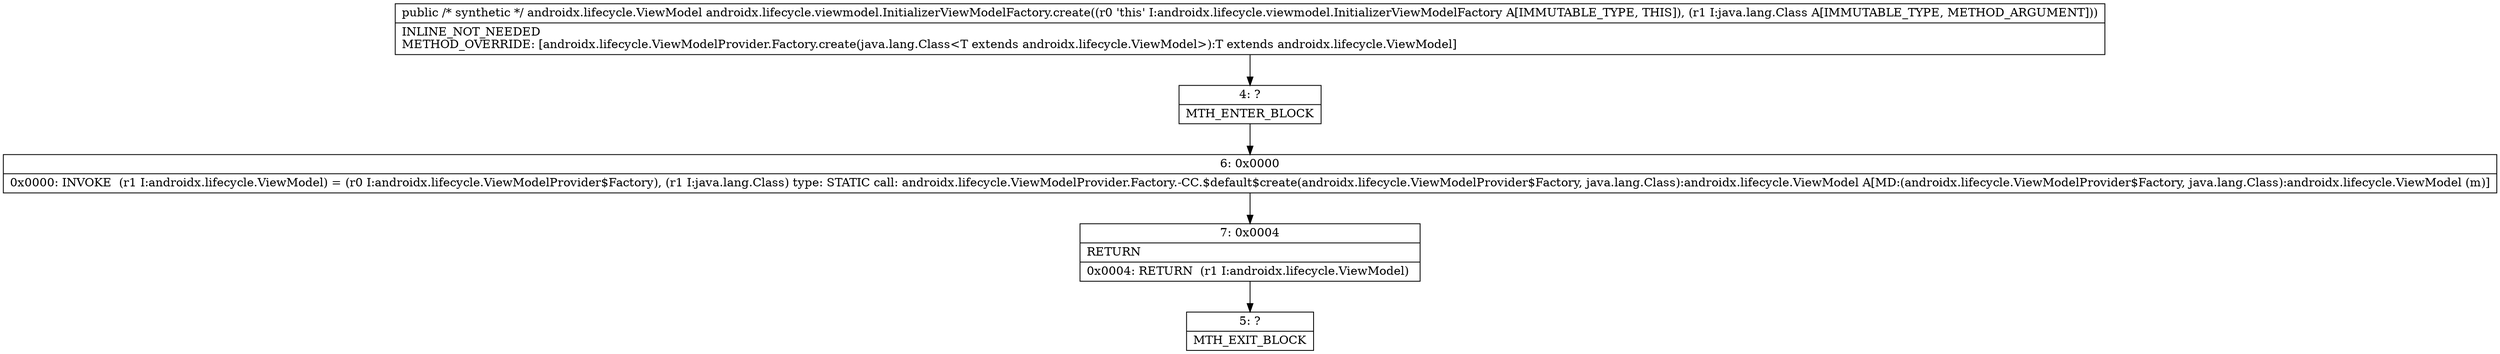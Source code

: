digraph "CFG forandroidx.lifecycle.viewmodel.InitializerViewModelFactory.create(Ljava\/lang\/Class;)Landroidx\/lifecycle\/ViewModel;" {
Node_4 [shape=record,label="{4\:\ ?|MTH_ENTER_BLOCK\l}"];
Node_6 [shape=record,label="{6\:\ 0x0000|0x0000: INVOKE  (r1 I:androidx.lifecycle.ViewModel) = (r0 I:androidx.lifecycle.ViewModelProvider$Factory), (r1 I:java.lang.Class) type: STATIC call: androidx.lifecycle.ViewModelProvider.Factory.\-CC.$default$create(androidx.lifecycle.ViewModelProvider$Factory, java.lang.Class):androidx.lifecycle.ViewModel A[MD:(androidx.lifecycle.ViewModelProvider$Factory, java.lang.Class):androidx.lifecycle.ViewModel (m)]\l}"];
Node_7 [shape=record,label="{7\:\ 0x0004|RETURN\l|0x0004: RETURN  (r1 I:androidx.lifecycle.ViewModel) \l}"];
Node_5 [shape=record,label="{5\:\ ?|MTH_EXIT_BLOCK\l}"];
MethodNode[shape=record,label="{public \/* synthetic *\/ androidx.lifecycle.ViewModel androidx.lifecycle.viewmodel.InitializerViewModelFactory.create((r0 'this' I:androidx.lifecycle.viewmodel.InitializerViewModelFactory A[IMMUTABLE_TYPE, THIS]), (r1 I:java.lang.Class A[IMMUTABLE_TYPE, METHOD_ARGUMENT]))  | INLINE_NOT_NEEDED\lMETHOD_OVERRIDE: [androidx.lifecycle.ViewModelProvider.Factory.create(java.lang.Class\<T extends androidx.lifecycle.ViewModel\>):T extends androidx.lifecycle.ViewModel]\l}"];
MethodNode -> Node_4;Node_4 -> Node_6;
Node_6 -> Node_7;
Node_7 -> Node_5;
}

